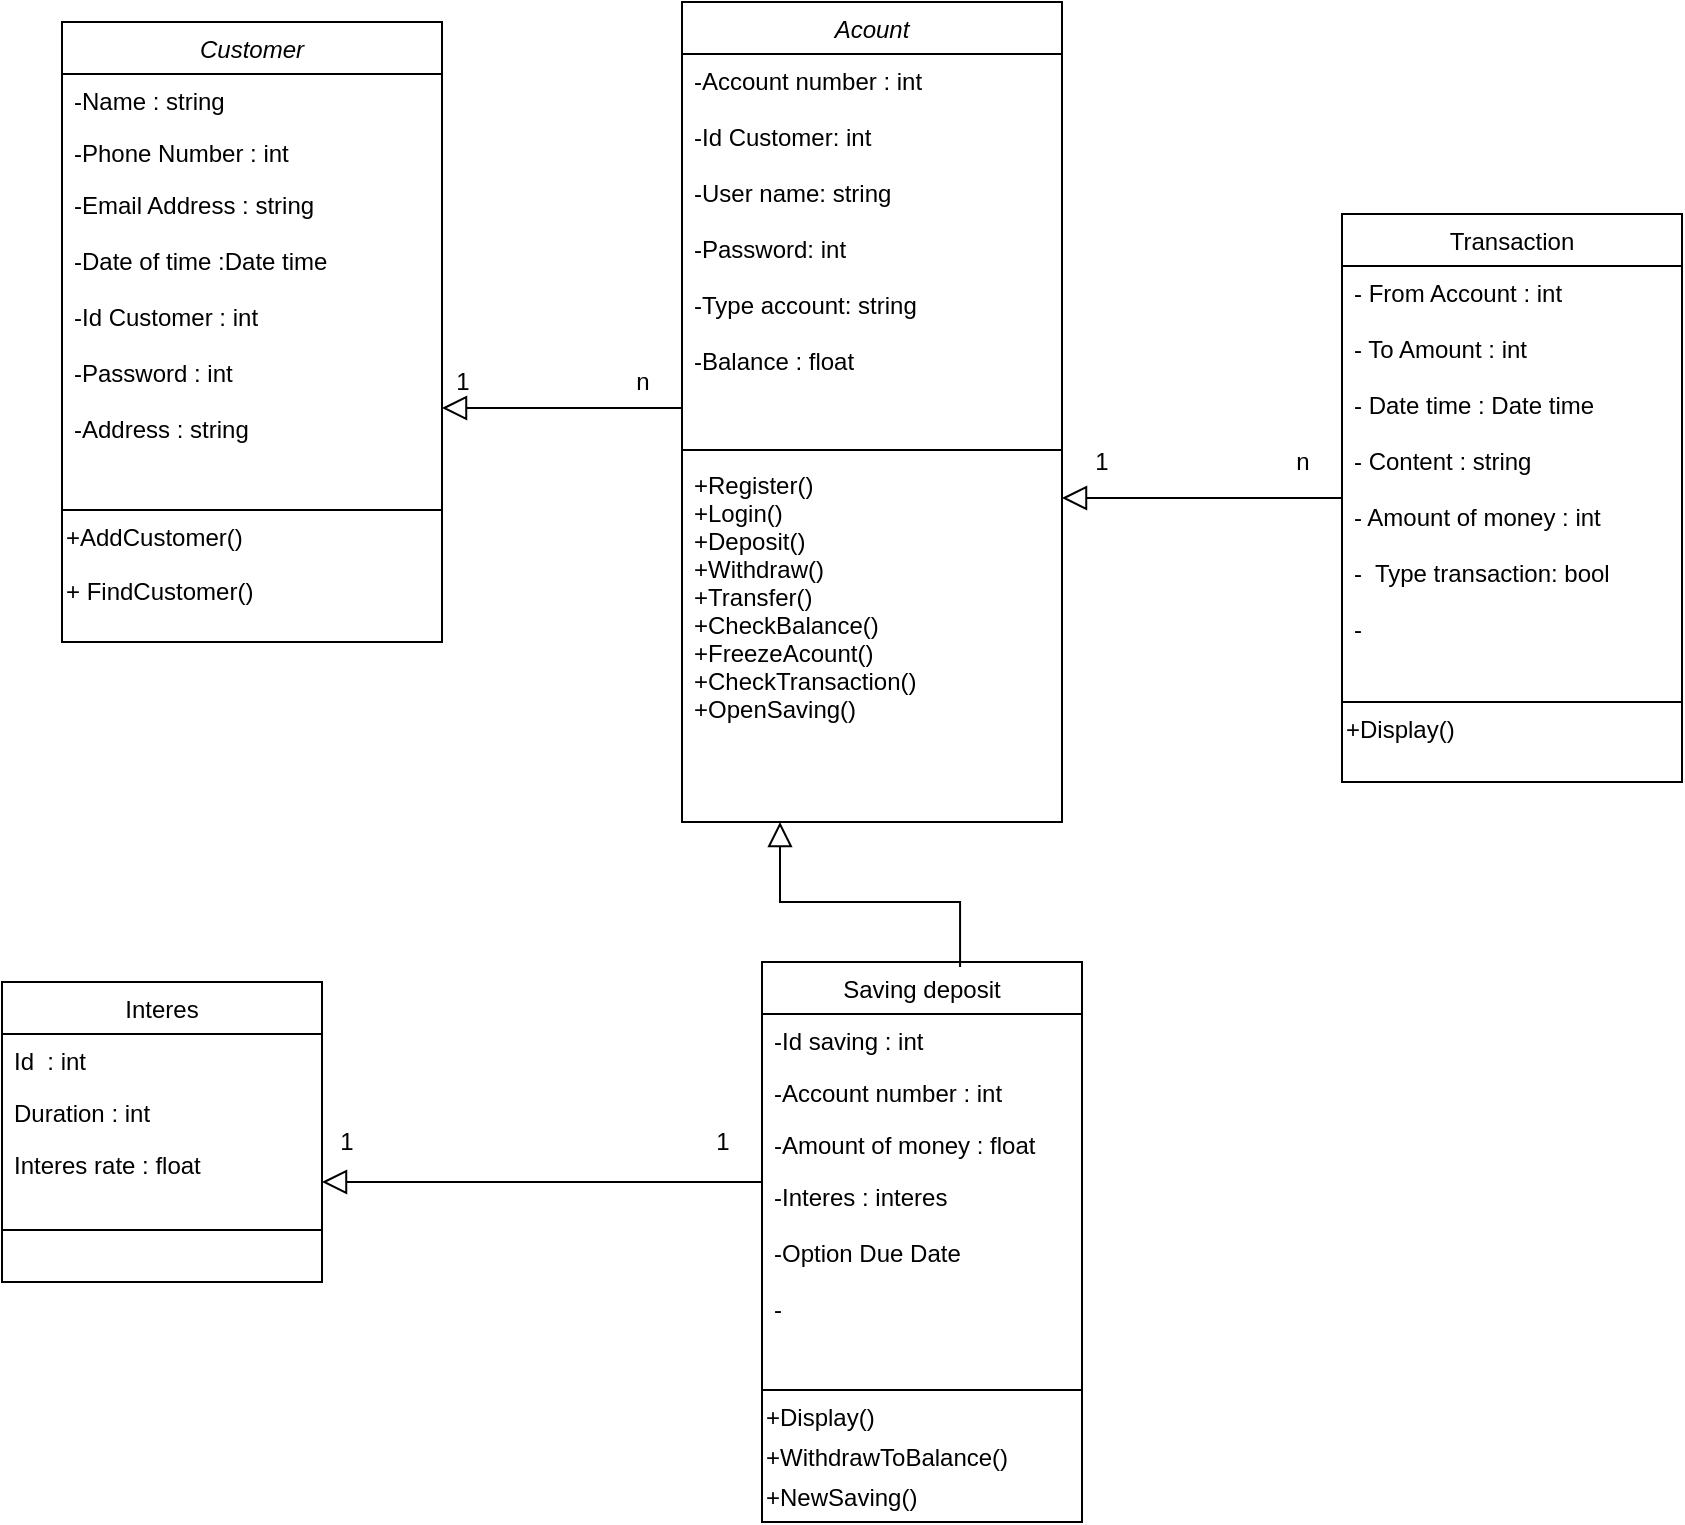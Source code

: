 <mxfile version="14.0.1" type="github">
  <diagram id="C5RBs43oDa-KdzZeNtuy" name="Page-1">
    <mxGraphModel dx="1422" dy="737" grid="1" gridSize="10" guides="1" tooltips="1" connect="1" arrows="1" fold="1" page="1" pageScale="1" pageWidth="583" pageHeight="827" math="0" shadow="0">
      <root>
        <mxCell id="WIyWlLk6GJQsqaUBKTNV-0" />
        <mxCell id="WIyWlLk6GJQsqaUBKTNV-1" parent="WIyWlLk6GJQsqaUBKTNV-0" />
        <mxCell id="zkfFHV4jXpPFQw0GAbJ--0" value="Acount&#xa;" style="swimlane;fontStyle=2;align=center;verticalAlign=top;childLayout=stackLayout;horizontal=1;startSize=26;horizontalStack=0;resizeParent=1;resizeLast=0;collapsible=1;marginBottom=0;rounded=0;shadow=0;strokeWidth=1;" parent="WIyWlLk6GJQsqaUBKTNV-1" vertex="1">
          <mxGeometry x="450" y="40" width="190" height="410" as="geometry">
            <mxRectangle x="230" y="140" width="160" height="26" as="alternateBounds" />
          </mxGeometry>
        </mxCell>
        <mxCell id="zkfFHV4jXpPFQw0GAbJ--3" value="-Account number : int&#xa;&#xa;-Id Customer: int&#xa;&#xa;-User name: string&#xa;&#xa;-Password: int&#xa;&#xa;-Type account: string&#xa;&#xa;-Balance : float&#xa;&#xa;" style="text;align=left;verticalAlign=top;spacingLeft=4;spacingRight=4;overflow=hidden;rotatable=0;points=[[0,0.5],[1,0.5]];portConstraint=eastwest;rounded=0;shadow=0;html=0;" parent="zkfFHV4jXpPFQw0GAbJ--0" vertex="1">
          <mxGeometry y="26" width="190" height="194" as="geometry" />
        </mxCell>
        <mxCell id="zkfFHV4jXpPFQw0GAbJ--4" value="" style="line;html=1;strokeWidth=1;align=left;verticalAlign=middle;spacingTop=-1;spacingLeft=3;spacingRight=3;rotatable=0;labelPosition=right;points=[];portConstraint=eastwest;" parent="zkfFHV4jXpPFQw0GAbJ--0" vertex="1">
          <mxGeometry y="220" width="190" height="8" as="geometry" />
        </mxCell>
        <mxCell id="zkfFHV4jXpPFQw0GAbJ--5" value="+Register()&#xa;+Login()&#xa;+Deposit()&#xa;+Withdraw()&#xa;+Transfer()&#xa;+CheckBalance()&#xa;+FreezeAcount()&#xa;+CheckTransaction()&#xa;+OpenSaving()&#xa;&#xa;" style="text;align=left;verticalAlign=top;spacingLeft=4;spacingRight=4;overflow=hidden;rotatable=0;points=[[0,0.5],[1,0.5]];portConstraint=eastwest;" parent="zkfFHV4jXpPFQw0GAbJ--0" vertex="1">
          <mxGeometry y="228" width="190" height="182" as="geometry" />
        </mxCell>
        <mxCell id="zkfFHV4jXpPFQw0GAbJ--13" value="Transaction" style="swimlane;fontStyle=0;align=center;verticalAlign=top;childLayout=stackLayout;horizontal=1;startSize=26;horizontalStack=0;resizeParent=1;resizeLast=0;collapsible=1;marginBottom=0;rounded=0;shadow=0;strokeWidth=1;" parent="WIyWlLk6GJQsqaUBKTNV-1" vertex="1">
          <mxGeometry x="780" y="146" width="170" height="284" as="geometry">
            <mxRectangle x="340" y="380" width="170" height="26" as="alternateBounds" />
          </mxGeometry>
        </mxCell>
        <mxCell id="zkfFHV4jXpPFQw0GAbJ--14" value="- From Account : int&#xa;&#xa;- To Amount : int&#xa;&#xa;- Date time : Date time&#xa;&#xa;- Content : string&#xa;&#xa;- Amount of money : int &#xa;&#xa;-  Type transaction: bool&#xa;&#xa;- &#xa;" style="text;align=left;verticalAlign=top;spacingLeft=4;spacingRight=4;overflow=hidden;rotatable=0;points=[[0,0.5],[1,0.5]];portConstraint=eastwest;" parent="zkfFHV4jXpPFQw0GAbJ--13" vertex="1">
          <mxGeometry y="26" width="170" height="214" as="geometry" />
        </mxCell>
        <mxCell id="zkfFHV4jXpPFQw0GAbJ--15" value="" style="line;html=1;strokeWidth=1;align=left;verticalAlign=middle;spacingTop=-1;spacingLeft=3;spacingRight=3;rotatable=0;labelPosition=right;points=[];portConstraint=eastwest;" parent="zkfFHV4jXpPFQw0GAbJ--13" vertex="1">
          <mxGeometry y="240" width="170" height="8" as="geometry" />
        </mxCell>
        <mxCell id="uC2aeN7Ze5XQo_YzG97v-0" value="+Display()" style="text;html=1;align=left;verticalAlign=middle;resizable=0;points=[];autosize=1;" parent="zkfFHV4jXpPFQw0GAbJ--13" vertex="1">
          <mxGeometry y="248" width="170" height="20" as="geometry" />
        </mxCell>
        <mxCell id="zkfFHV4jXpPFQw0GAbJ--16" value="" style="endArrow=block;endSize=10;endFill=0;shadow=0;strokeWidth=1;rounded=0;edgeStyle=elbowEdgeStyle;elbow=vertical;" parent="WIyWlLk6GJQsqaUBKTNV-1" source="zkfFHV4jXpPFQw0GAbJ--13" target="zkfFHV4jXpPFQw0GAbJ--0" edge="1">
          <mxGeometry width="160" relative="1" as="geometry">
            <mxPoint x="210" y="373" as="sourcePoint" />
            <mxPoint x="310" y="271" as="targetPoint" />
            <Array as="points">
              <mxPoint x="630" y="410" />
              <mxPoint x="370" y="300" />
            </Array>
          </mxGeometry>
        </mxCell>
        <mxCell id="zkfFHV4jXpPFQw0GAbJ--17" value="Saving deposit&#xa;" style="swimlane;fontStyle=0;align=center;verticalAlign=top;childLayout=stackLayout;horizontal=1;startSize=26;horizontalStack=0;resizeParent=1;resizeLast=0;collapsible=1;marginBottom=0;rounded=0;shadow=0;strokeWidth=1;" parent="WIyWlLk6GJQsqaUBKTNV-1" vertex="1">
          <mxGeometry x="490" y="520" width="160" height="280" as="geometry">
            <mxRectangle x="550" y="140" width="160" height="26" as="alternateBounds" />
          </mxGeometry>
        </mxCell>
        <mxCell id="zkfFHV4jXpPFQw0GAbJ--18" value="-Id saving : int" style="text;align=left;verticalAlign=top;spacingLeft=4;spacingRight=4;overflow=hidden;rotatable=0;points=[[0,0.5],[1,0.5]];portConstraint=eastwest;" parent="zkfFHV4jXpPFQw0GAbJ--17" vertex="1">
          <mxGeometry y="26" width="160" height="26" as="geometry" />
        </mxCell>
        <mxCell id="zkfFHV4jXpPFQw0GAbJ--19" value="-Account number : int&#xa;" style="text;align=left;verticalAlign=top;spacingLeft=4;spacingRight=4;overflow=hidden;rotatable=0;points=[[0,0.5],[1,0.5]];portConstraint=eastwest;rounded=0;shadow=0;html=0;" parent="zkfFHV4jXpPFQw0GAbJ--17" vertex="1">
          <mxGeometry y="52" width="160" height="26" as="geometry" />
        </mxCell>
        <mxCell id="zkfFHV4jXpPFQw0GAbJ--20" value="-Amount of money : float" style="text;align=left;verticalAlign=top;spacingLeft=4;spacingRight=4;overflow=hidden;rotatable=0;points=[[0,0.5],[1,0.5]];portConstraint=eastwest;rounded=0;shadow=0;html=0;" parent="zkfFHV4jXpPFQw0GAbJ--17" vertex="1">
          <mxGeometry y="78" width="160" height="26" as="geometry" />
        </mxCell>
        <mxCell id="zkfFHV4jXpPFQw0GAbJ--22" value="-Interes : interes&#xa;&#xa;-Option Due Date&#xa;&#xa;- " style="text;align=left;verticalAlign=top;spacingLeft=4;spacingRight=4;overflow=hidden;rotatable=0;points=[[0,0.5],[1,0.5]];portConstraint=eastwest;rounded=0;shadow=0;html=0;" parent="zkfFHV4jXpPFQw0GAbJ--17" vertex="1">
          <mxGeometry y="104" width="160" height="106" as="geometry" />
        </mxCell>
        <mxCell id="zkfFHV4jXpPFQw0GAbJ--23" value="" style="line;html=1;strokeWidth=1;align=left;verticalAlign=middle;spacingTop=-1;spacingLeft=3;spacingRight=3;rotatable=0;labelPosition=right;points=[];portConstraint=eastwest;" parent="zkfFHV4jXpPFQw0GAbJ--17" vertex="1">
          <mxGeometry y="210" width="160" height="8" as="geometry" />
        </mxCell>
        <mxCell id="bfoWvCECehabbVbD87y1-6" value="+Display()" style="text;html=1;align=left;verticalAlign=middle;resizable=0;points=[];autosize=1;" vertex="1" parent="zkfFHV4jXpPFQw0GAbJ--17">
          <mxGeometry y="218" width="160" height="20" as="geometry" />
        </mxCell>
        <mxCell id="bfoWvCECehabbVbD87y1-7" value="+WithdrawToBalance()" style="text;html=1;align=left;verticalAlign=middle;resizable=0;points=[];autosize=1;" vertex="1" parent="zkfFHV4jXpPFQw0GAbJ--17">
          <mxGeometry y="238" width="160" height="20" as="geometry" />
        </mxCell>
        <mxCell id="bfoWvCECehabbVbD87y1-8" value="+NewSaving()" style="text;html=1;align=left;verticalAlign=middle;resizable=0;points=[];autosize=1;" vertex="1" parent="zkfFHV4jXpPFQw0GAbJ--17">
          <mxGeometry y="258" width="160" height="20" as="geometry" />
        </mxCell>
        <mxCell id="hl0EP443Bz-lYuqDUTJf-10" value="Customer" style="swimlane;fontStyle=2;align=center;verticalAlign=top;childLayout=stackLayout;horizontal=1;startSize=26;horizontalStack=0;resizeParent=1;resizeLast=0;collapsible=1;marginBottom=0;rounded=0;shadow=0;strokeWidth=1;" parent="WIyWlLk6GJQsqaUBKTNV-1" vertex="1">
          <mxGeometry x="140" y="50" width="190" height="310" as="geometry">
            <mxRectangle x="230" y="140" width="160" height="26" as="alternateBounds" />
          </mxGeometry>
        </mxCell>
        <mxCell id="hl0EP443Bz-lYuqDUTJf-11" value="-Name : string&#xa;&#xa;" style="text;align=left;verticalAlign=top;spacingLeft=4;spacingRight=4;overflow=hidden;rotatable=0;points=[[0,0.5],[1,0.5]];portConstraint=eastwest;" parent="hl0EP443Bz-lYuqDUTJf-10" vertex="1">
          <mxGeometry y="26" width="190" height="26" as="geometry" />
        </mxCell>
        <mxCell id="hl0EP443Bz-lYuqDUTJf-12" value="-Phone Number : int&#xa;&#xa;&#xa;&#xa;" style="text;align=left;verticalAlign=top;spacingLeft=4;spacingRight=4;overflow=hidden;rotatable=0;points=[[0,0.5],[1,0.5]];portConstraint=eastwest;rounded=0;shadow=0;html=0;" parent="hl0EP443Bz-lYuqDUTJf-10" vertex="1">
          <mxGeometry y="52" width="190" height="26" as="geometry" />
        </mxCell>
        <mxCell id="hl0EP443Bz-lYuqDUTJf-13" value="-Email Address : string&#xa;&#xa;-Date of time :Date time&#xa;&#xa;-Id Customer : int &#xa;&#xa;-Password : int&#xa;&#xa;-Address : string&#xa;" style="text;align=left;verticalAlign=top;spacingLeft=4;spacingRight=4;overflow=hidden;rotatable=0;points=[[0,0.5],[1,0.5]];portConstraint=eastwest;rounded=0;shadow=0;html=0;" parent="hl0EP443Bz-lYuqDUTJf-10" vertex="1">
          <mxGeometry y="78" width="190" height="162" as="geometry" />
        </mxCell>
        <mxCell id="hl0EP443Bz-lYuqDUTJf-14" value="" style="line;html=1;strokeWidth=1;align=left;verticalAlign=middle;spacingTop=-1;spacingLeft=3;spacingRight=3;rotatable=0;labelPosition=right;points=[];portConstraint=eastwest;" parent="hl0EP443Bz-lYuqDUTJf-10" vertex="1">
          <mxGeometry y="240" width="190" height="8" as="geometry" />
        </mxCell>
        <mxCell id="hl0EP443Bz-lYuqDUTJf-32" value="+AddCustomer()" style="text;html=1;align=left;verticalAlign=middle;resizable=0;points=[];autosize=1;" parent="hl0EP443Bz-lYuqDUTJf-10" vertex="1">
          <mxGeometry y="248" width="190" height="20" as="geometry" />
        </mxCell>
        <mxCell id="hl0EP443Bz-lYuqDUTJf-43" value="+ FindCustomer()" style="text;html=1;align=left;verticalAlign=left&#xa;;resizable=0;points=[];autosize=1;" parent="hl0EP443Bz-lYuqDUTJf-10" vertex="1">
          <mxGeometry y="268" width="190" height="20" as="geometry" />
        </mxCell>
        <mxCell id="hl0EP443Bz-lYuqDUTJf-58" value="" style="endArrow=block;endSize=10;endFill=0;shadow=0;strokeWidth=1;rounded=0;edgeStyle=elbowEdgeStyle;elbow=vertical;" parent="WIyWlLk6GJQsqaUBKTNV-1" source="zkfFHV4jXpPFQw0GAbJ--0" target="hl0EP443Bz-lYuqDUTJf-10" edge="1">
          <mxGeometry width="160" relative="1" as="geometry">
            <mxPoint x="450" y="430" as="sourcePoint" />
            <mxPoint x="340" y="400" as="targetPoint" />
            <Array as="points">
              <mxPoint x="380" y="243" />
              <mxPoint x="350" y="480" />
              <mxPoint x="230" y="319" />
              <mxPoint x="-30" y="209" />
            </Array>
          </mxGeometry>
        </mxCell>
        <mxCell id="hl0EP443Bz-lYuqDUTJf-59" value="" style="endArrow=block;endSize=10;endFill=0;shadow=0;strokeWidth=1;rounded=0;edgeStyle=elbowEdgeStyle;elbow=vertical;exitX=0.619;exitY=0.009;exitDx=0;exitDy=0;exitPerimeter=0;" parent="WIyWlLk6GJQsqaUBKTNV-1" source="zkfFHV4jXpPFQw0GAbJ--17" target="zkfFHV4jXpPFQw0GAbJ--0" edge="1">
          <mxGeometry width="160" relative="1" as="geometry">
            <mxPoint x="540" y="680" as="sourcePoint" />
            <mxPoint x="539" y="600" as="targetPoint" />
            <Array as="points">
              <mxPoint x="499" y="490" />
              <mxPoint x="560" y="520" />
              <mxPoint x="520" y="430" />
              <mxPoint x="460" y="450" />
              <mxPoint x="580" y="650" />
              <mxPoint x="430" y="680" />
              <mxPoint x="310" y="519" />
              <mxPoint x="50" y="409" />
            </Array>
          </mxGeometry>
        </mxCell>
        <mxCell id="hl0EP443Bz-lYuqDUTJf-60" value="1" style="text;html=1;align=center;verticalAlign=middle;resizable=0;points=[];autosize=1;" parent="WIyWlLk6GJQsqaUBKTNV-1" vertex="1">
          <mxGeometry x="330" y="220" width="20" height="20" as="geometry" />
        </mxCell>
        <mxCell id="hl0EP443Bz-lYuqDUTJf-61" value="n" style="text;html=1;align=center;verticalAlign=middle;resizable=0;points=[];autosize=1;" parent="WIyWlLk6GJQsqaUBKTNV-1" vertex="1">
          <mxGeometry x="420" y="220" width="20" height="20" as="geometry" />
        </mxCell>
        <mxCell id="hl0EP443Bz-lYuqDUTJf-67" value="Interes" style="swimlane;fontStyle=0;align=center;verticalAlign=top;childLayout=stackLayout;horizontal=1;startSize=26;horizontalStack=0;resizeParent=1;resizeLast=0;collapsible=1;marginBottom=0;rounded=0;shadow=0;strokeWidth=1;" parent="WIyWlLk6GJQsqaUBKTNV-1" vertex="1">
          <mxGeometry x="110" y="530" width="160" height="150" as="geometry">
            <mxRectangle x="550" y="140" width="160" height="26" as="alternateBounds" />
          </mxGeometry>
        </mxCell>
        <mxCell id="hl0EP443Bz-lYuqDUTJf-68" value="Id  : int" style="text;align=left;verticalAlign=top;spacingLeft=4;spacingRight=4;overflow=hidden;rotatable=0;points=[[0,0.5],[1,0.5]];portConstraint=eastwest;" parent="hl0EP443Bz-lYuqDUTJf-67" vertex="1">
          <mxGeometry y="26" width="160" height="26" as="geometry" />
        </mxCell>
        <mxCell id="hl0EP443Bz-lYuqDUTJf-71" value="Duration : int" style="text;align=left;verticalAlign=top;spacingLeft=4;spacingRight=4;overflow=hidden;rotatable=0;points=[[0,0.5],[1,0.5]];portConstraint=eastwest;rounded=0;shadow=0;html=0;" parent="hl0EP443Bz-lYuqDUTJf-67" vertex="1">
          <mxGeometry y="52" width="160" height="26" as="geometry" />
        </mxCell>
        <mxCell id="hl0EP443Bz-lYuqDUTJf-72" value="Interes rate : float" style="text;align=left;verticalAlign=top;spacingLeft=4;spacingRight=4;overflow=hidden;rotatable=0;points=[[0,0.5],[1,0.5]];portConstraint=eastwest;rounded=0;shadow=0;html=0;" parent="hl0EP443Bz-lYuqDUTJf-67" vertex="1">
          <mxGeometry y="78" width="160" height="42" as="geometry" />
        </mxCell>
        <mxCell id="hl0EP443Bz-lYuqDUTJf-73" value="" style="line;html=1;strokeWidth=1;align=left;verticalAlign=middle;spacingTop=-1;spacingLeft=3;spacingRight=3;rotatable=0;labelPosition=right;points=[];portConstraint=eastwest;" parent="hl0EP443Bz-lYuqDUTJf-67" vertex="1">
          <mxGeometry y="120" width="160" height="8" as="geometry" />
        </mxCell>
        <mxCell id="bfoWvCECehabbVbD87y1-11" value="" style="endArrow=block;endSize=10;endFill=0;shadow=0;strokeWidth=1;rounded=0;edgeStyle=elbowEdgeStyle;elbow=vertical;" edge="1" parent="WIyWlLk6GJQsqaUBKTNV-1" source="zkfFHV4jXpPFQw0GAbJ--17" target="hl0EP443Bz-lYuqDUTJf-67">
          <mxGeometry width="160" relative="1" as="geometry">
            <mxPoint x="790" y="298" as="sourcePoint" />
            <mxPoint x="650" y="298" as="targetPoint" />
            <Array as="points">
              <mxPoint x="400" y="630" />
              <mxPoint x="640" y="420" />
              <mxPoint x="380" y="310" />
            </Array>
          </mxGeometry>
        </mxCell>
        <mxCell id="bfoWvCECehabbVbD87y1-12" value="1" style="text;html=1;align=center;verticalAlign=middle;resizable=0;points=[];autosize=1;" vertex="1" parent="WIyWlLk6GJQsqaUBKTNV-1">
          <mxGeometry x="272" y="600" width="20" height="20" as="geometry" />
        </mxCell>
        <mxCell id="bfoWvCECehabbVbD87y1-13" value="1" style="text;html=1;align=center;verticalAlign=middle;resizable=0;points=[];autosize=1;" vertex="1" parent="WIyWlLk6GJQsqaUBKTNV-1">
          <mxGeometry x="460" y="600" width="20" height="20" as="geometry" />
        </mxCell>
        <mxCell id="bfoWvCECehabbVbD87y1-14" value="1" style="text;html=1;strokeColor=none;fillColor=none;align=center;verticalAlign=middle;whiteSpace=wrap;rounded=0;" vertex="1" parent="WIyWlLk6GJQsqaUBKTNV-1">
          <mxGeometry x="640" y="260" width="40" height="20" as="geometry" />
        </mxCell>
        <mxCell id="bfoWvCECehabbVbD87y1-15" value="n" style="text;html=1;align=center;verticalAlign=middle;resizable=0;points=[];autosize=1;" vertex="1" parent="WIyWlLk6GJQsqaUBKTNV-1">
          <mxGeometry x="750" y="260" width="20" height="20" as="geometry" />
        </mxCell>
      </root>
    </mxGraphModel>
  </diagram>
</mxfile>
